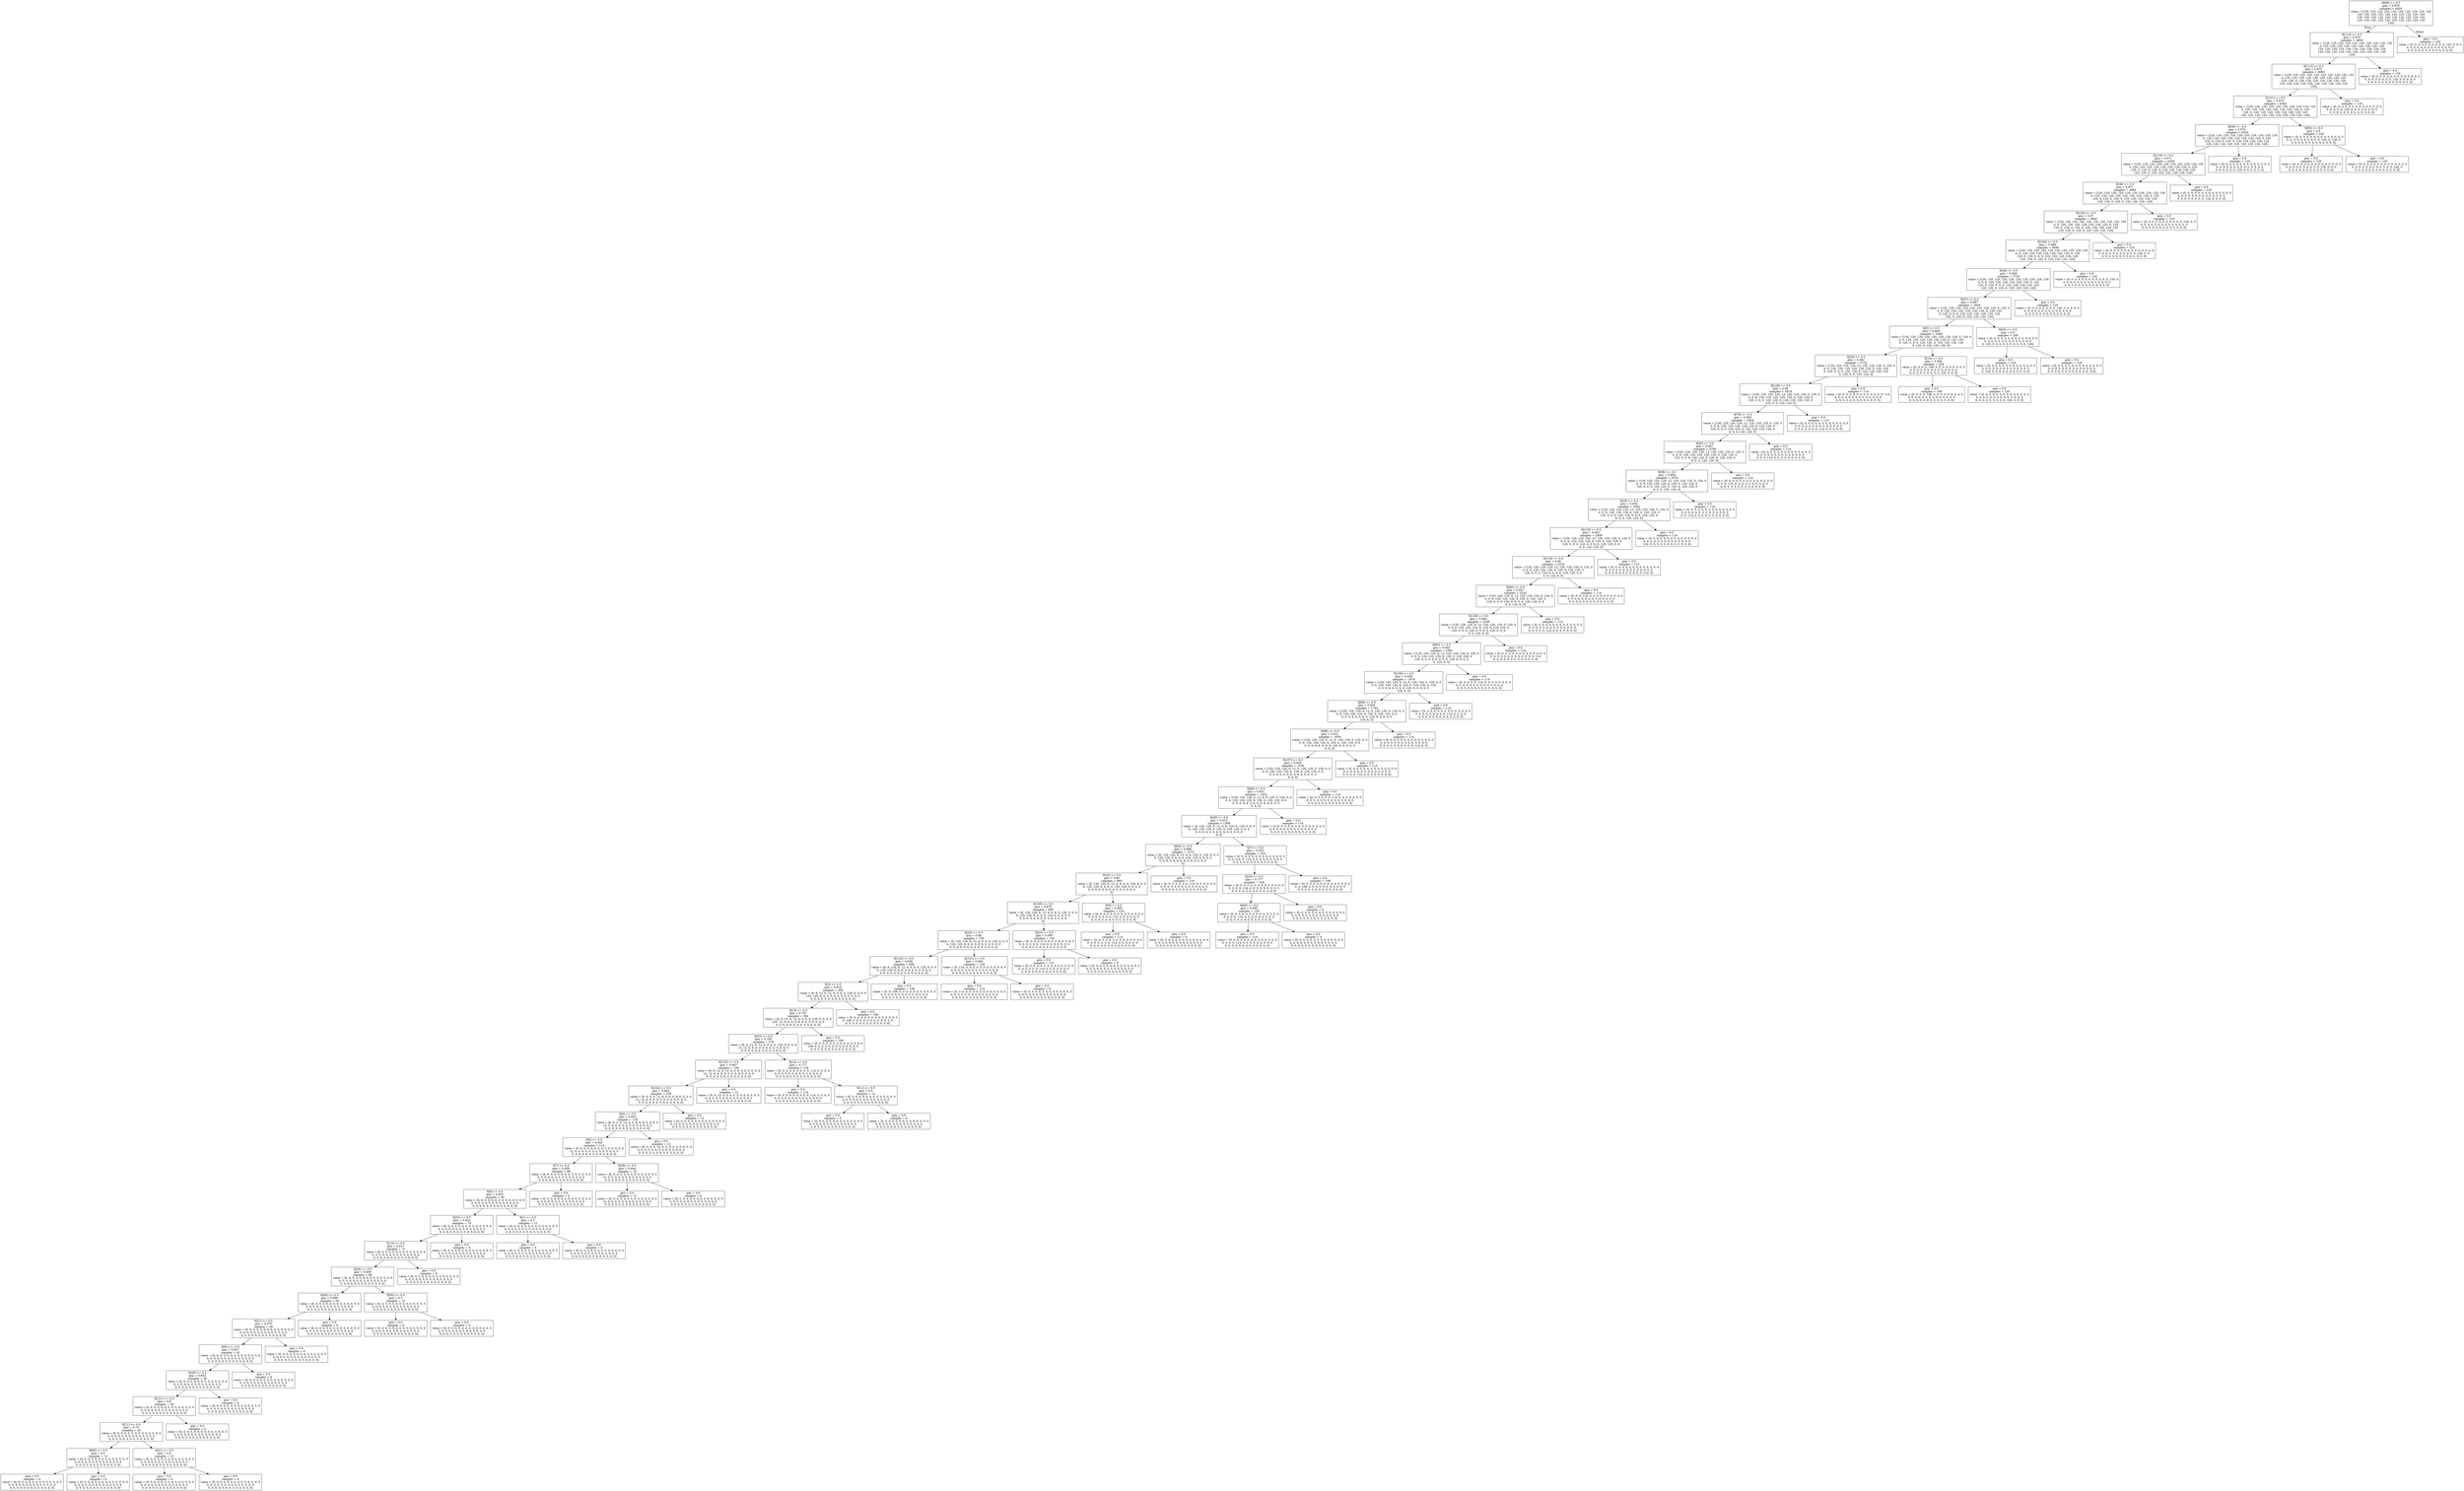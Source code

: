 digraph Tree {
node [shape=box] ;
0 [label="X[88] <= 0.5\ngini = 0.976\nsamples = 4920\nvalue = [120, 120, 120, 120, 120, 120, 120, 120, 120, 120\n120, 120, 120, 120, 120, 120, 120, 120, 120, 120\n120, 120, 120, 120, 120, 120, 120, 120, 120, 120\n120, 120, 120, 120, 120, 120, 120, 120, 120, 120\n120]"] ;
1 [label="X[114] <= 0.5\ngini = 0.975\nsamples = 4800\nvalue = [120, 120, 120, 120, 120, 120, 120, 120, 120, 120\n0, 120, 120, 120, 120, 120, 120, 120, 120, 120\n120, 120, 120, 120, 120, 120, 120, 120, 120, 120\n120, 120, 120, 120, 120, 120, 120, 120, 120, 120\n120]"] ;
0 -> 1 [labeldistance=2.5, labelangle=45, headlabel="True"] ;
2 [label="X[112] <= 0.5\ngini = 0.974\nsamples = 4680\nvalue = [120, 120, 120, 120, 120, 120, 120, 120, 120, 120\n0, 120, 120, 120, 120, 120, 120, 120, 120, 120\n120, 120, 0, 120, 120, 120, 120, 120, 120, 120\n120, 120, 120, 120, 120, 120, 120, 120, 120, 120\n120]"] ;
1 -> 2 ;
3 [label="X[101] <= 0.5\ngini = 0.974\nsamples = 4560\nvalue = [120, 120, 120, 120, 120, 120, 120, 120, 120, 120\n0, 120, 120, 120, 120, 120, 120, 120, 120, 0, 120\n120, 0, 120, 120, 120, 120, 120, 120, 120, 120\n120, 120, 120, 120, 120, 120, 120, 120, 120, 120]"] ;
2 -> 3 ;
4 [label="X[58] <= 0.5\ngini = 0.972\nsamples = 4320\nvalue = [120, 120, 120, 120, 120, 120, 120, 120, 120, 120\n0, 120, 120, 120, 120, 120, 120, 120, 120, 0, 120\n120, 0, 120, 0, 120, 0, 120, 120, 120, 120, 120\n120, 120, 120, 120, 120, 120, 120, 120, 120]"] ;
3 -> 4 ;
5 [label="X[118] <= 0.5\ngini = 0.971\nsamples = 4200\nvalue = [120, 120, 120, 120, 120, 120, 120, 120, 120, 120\n0, 120, 120, 120, 120, 120, 120, 120, 120, 0, 120\n120, 0, 120, 0, 120, 0, 120, 120, 120, 120, 120\n120, 120, 0, 120, 120, 120, 120, 120, 120]"] ;
4 -> 5 ;
6 [label="X[36] <= 0.5\ngini = 0.971\nsamples = 4080\nvalue = [120, 120, 120, 120, 120, 120, 120, 120, 120, 120\n0, 120, 120, 120, 120, 120, 120, 120, 120, 0, 120\n120, 0, 120, 0, 120, 0, 120, 120, 120, 120, 120\n120, 120, 0, 120, 0, 120, 120, 120, 120]"] ;
5 -> 6 ;
7 [label="X[120] <= 0.5\ngini = 0.97\nsamples = 3960\nvalue = [120, 120, 120, 120, 120, 120, 120, 120, 120, 120\n0, 0, 120, 120, 120, 120, 120, 120, 120, 0, 120\n120, 0, 120, 0, 120, 0, 120, 120, 120, 120, 120\n120, 120, 0, 120, 0, 120, 120, 120, 120]"] ;
6 -> 7 ;
8 [label="X[104] <= 0.5\ngini = 0.969\nsamples = 3840\nvalue = [120, 120, 120, 120, 120, 120, 120, 120, 120, 120\n0, 0, 120, 120, 120, 120, 120, 120, 120, 0, 120\n120, 0, 120, 0, 0, 0, 120, 120, 120, 120, 120\n120, 120, 0, 120, 0, 120, 120, 120, 120]"] ;
7 -> 8 ;
9 [label="X[48] <= 0.5\ngini = 0.968\nsamples = 3720\nvalue = [120, 120, 120, 120, 120, 120, 120, 120, 120, 120\n0, 0, 0, 120, 120, 120, 120, 120, 120, 0, 120\n120, 0, 120, 0, 0, 0, 120, 120, 120, 120, 120\n120, 120, 0, 120, 0, 120, 120, 120, 120]"] ;
8 -> 9 ;
10 [label="X[97] <= 0.5\ngini = 0.967\nsamples = 3600\nvalue = [120, 120, 120, 120, 120, 120, 120, 120, 0, 120, 0\n0, 0, 120, 120, 120, 120, 120, 120, 0, 120, 120\n0, 120, 0, 0, 0, 120, 120, 120, 120, 120, 120\n120, 0, 120, 0, 120, 120, 120, 120]"] ;
9 -> 10 ;
11 [label="X[5] <= 0.5\ngini = 0.964\nsamples = 3360\nvalue = [120, 120, 120, 120, 120, 120, 120, 120, 0, 120, 0\n0, 0, 120, 120, 120, 120, 120, 120, 0, 120, 120\n0, 120, 0, 0, 0, 120, 120, 0, 120, 120, 120, 120\n0, 120, 0, 120, 120, 120, 0]"] ;
10 -> 11 ;
12 [label="X[59] <= 0.5\ngini = 0.962\nsamples = 3132\nvalue = [120, 120, 120, 120, 12, 120, 120, 120, 0, 120, 0\n0, 0, 120, 120, 120, 120, 120, 120, 0, 120, 120\n0, 120, 0, 0, 0, 120, 120, 0, 120, 120, 120, 120\n0, 120, 0, 0, 120, 120, 0]"] ;
11 -> 12 ;
13 [label="X[128] <= 0.5\ngini = 0.96\nsamples = 3018\nvalue = [120, 120, 120, 120, 12, 120, 120, 120, 0, 120, 0\n0, 0, 6, 120, 120, 120, 120, 120, 0, 120, 120, 0\n120, 0, 0, 0, 120, 120, 0, 120, 120, 120, 120, 0\n120, 0, 0, 120, 120, 0]"] ;
12 -> 13 ;
14 [label="X[79] <= 0.5\ngini = 0.959\nsamples = 2904\nvalue = [120, 120, 120, 120, 12, 120, 120, 120, 0, 120, 0\n0, 0, 6, 120, 120, 120, 120, 120, 0, 120, 120, 0\n120, 0, 0, 0, 120, 120, 0, 120, 120, 120, 120, 0\n6, 0, 0, 120, 120, 0]"] ;
13 -> 14 ;
15 [label="X[40] <= 0.5\ngini = 0.957\nsamples = 2790\nvalue = [120, 120, 120, 120, 12, 120, 120, 120, 0, 120, 0\n0, 0, 6, 120, 120, 120, 120, 120, 0, 120, 120, 0\n120, 0, 0, 0, 120, 120, 0, 120, 6, 120, 120, 0\n6, 0, 0, 120, 120, 0]"] ;
14 -> 15 ;
16 [label="X[96] <= 0.5\ngini = 0.956\nsamples = 2676\nvalue = [120, 120, 120, 120, 12, 120, 120, 120, 0, 120, 0\n0, 0, 6, 120, 120, 120, 6, 120, 0, 120, 120, 0\n120, 0, 0, 0, 120, 120, 0, 120, 6, 120, 120, 0\n6, 0, 0, 120, 120, 0]"] ;
15 -> 16 ;
17 [label="X[19] <= 0.5\ngini = 0.954\nsamples = 2562\nvalue = [120, 120, 120, 120, 12, 120, 120, 120, 0, 120, 0\n0, 0, 6, 120, 120, 120, 6, 120, 0, 120, 120, 0\n120, 0, 0, 0, 120, 120, 0, 6, 6, 120, 120, 0\n6, 0, 0, 120, 120, 0]"] ;
16 -> 17 ;
18 [label="X[119] <= 0.5\ngini = 0.952\nsamples = 2448\nvalue = [120, 120, 120, 120, 12, 120, 120, 120, 0, 120, 0\n0, 0, 6, 120, 120, 120, 6, 120, 0, 120, 120, 0\n120, 0, 0, 0, 120, 6, 0, 6, 6, 120, 120, 0, 6\n0, 0, 120, 120, 0]"] ;
17 -> 18 ;
19 [label="X[116] <= 0.5\ngini = 0.95\nsamples = 2334\nvalue = [120, 120, 120, 120, 12, 120, 120, 120, 0, 120, 0\n0, 0, 6, 120, 120, 120, 6, 120, 0, 120, 120, 0\n120, 0, 0, 0, 120, 6, 0, 6, 6, 120, 120, 0, 6\n0, 0, 120, 6, 0]"] ;
18 -> 19 ;
20 [label="X[92] <= 0.5\ngini = 0.947\nsamples = 2220\nvalue = [120, 120, 120, 6, 12, 120, 120, 120, 0, 120, 0\n0, 0, 6, 120, 120, 120, 6, 120, 0, 120, 120, 0\n120, 0, 0, 0, 120, 6, 0, 6, 6, 120, 120, 0, 6\n0, 0, 120, 6, 0]"] ;
19 -> 20 ;
21 [label="X[129] <= 0.5\ngini = 0.945\nsamples = 2106\nvalue = [120, 120, 120, 6, 12, 120, 120, 120, 0, 120, 0\n0, 0, 6, 120, 120, 120, 6, 120, 0, 120, 120, 0\n120, 0, 0, 0, 120, 6, 0, 6, 6, 120, 6, 0, 6\n0, 0, 120, 6, 0]"] ;
20 -> 21 ;
22 [label="X[83] <= 0.5\ngini = 0.942\nsamples = 1992\nvalue = [120, 120, 120, 6, 12, 120, 120, 120, 0, 120, 0\n0, 0, 6, 120, 120, 120, 6, 120, 0, 120, 120, 0\n120, 0, 0, 0, 6, 6, 0, 6, 6, 120, 6, 0, 6, 0\n0, 120, 6, 0]"] ;
21 -> 22 ;
23 [label="X[109] <= 0.5\ngini = 0.939\nsamples = 1878\nvalue = [120, 120, 120, 6, 12, 6, 120, 120, 0, 120, 0, 0\n0, 6, 120, 120, 120, 6, 120, 0, 120, 120, 0, 120\n0, 0, 0, 6, 6, 0, 6, 6, 120, 6, 0, 6, 0, 0\n120, 6, 0]"] ;
22 -> 23 ;
24 [label="X[89] <= 0.5\ngini = 0.935\nsamples = 1764\nvalue = [120, 120, 120, 6, 12, 6, 120, 120, 0, 120, 0, 0\n0, 6, 120, 120, 120, 6, 120, 0, 120, 120, 0, 6\n0, 0, 0, 6, 6, 0, 6, 6, 120, 6, 0, 6, 0, 0\n120, 6, 0]"] ;
23 -> 24 ;
25 [label="X[98] <= 0.5\ngini = 0.931\nsamples = 1650\nvalue = [120, 120, 120, 6, 12, 6, 120, 120, 0, 120, 0, 0\n0, 6, 120, 120, 120, 6, 120, 0, 120, 120, 0, 6\n0, 0, 0, 6, 6, 0, 6, 6, 120, 6, 0, 6, 0, 0\n6, 6, 0]"] ;
24 -> 25 ;
26 [label="X[107] <= 0.5\ngini = 0.926\nsamples = 1536\nvalue = [120, 120, 120, 6, 12, 6, 120, 120, 0, 120, 0, 0\n0, 6, 120, 120, 120, 6, 120, 0, 120, 120, 0, 6\n0, 0, 0, 6, 6, 0, 6, 6, 6, 6, 0, 6, 0, 0\n6, 6, 0]"] ;
25 -> 26 ;
27 [label="X[86] <= 0.5\ngini = 0.921\nsamples = 1422\nvalue = [120, 120, 120, 6, 12, 6, 6, 120, 0, 120, 0, 0\n0, 6, 120, 120, 120, 6, 120, 0, 120, 120, 0, 6\n0, 0, 0, 6, 6, 0, 6, 6, 6, 6, 0, 6, 0, 0\n6, 6, 0]"] ;
26 -> 27 ;
28 [label="X[56] <= 0.5\ngini = 0.915\nsamples = 1308\nvalue = [6, 120, 120, 6, 12, 6, 6, 120, 0, 120, 0, 0, 0\n6, 120, 120, 120, 6, 120, 0, 120, 120, 0, 6, 0\n0, 0, 6, 6, 0, 6, 6, 6, 6, 0, 6, 0, 0, 6\n6, 0]"] ;
27 -> 28 ;
29 [label="X[64] <= 0.5\ngini = 0.899\nsamples = 1074\nvalue = [6, 120, 120, 6, 12, 6, 6, 120, 0, 120, 0, 0, 0\n6, 120, 120, 6, 6, 6, 0, 120, 120, 0, 0, 0, 0\n0, 6, 6, 0, 6, 6, 6, 6, 0, 6, 0, 0, 6, 6\n0]"] ;
28 -> 29 ;
30 [label="X[33] <= 0.5\ngini = 0.89\nsamples = 960\nvalue = [6, 120, 120, 6, 12, 6, 6, 6, 0, 120, 0, 0, 0\n6, 120, 120, 6, 6, 6, 0, 120, 120, 0, 0, 0, 0\n0, 6, 6, 0, 6, 6, 6, 6, 0, 6, 0, 0, 6, 6\n0]"] ;
29 -> 30 ;
31 [label="X[106] <= 0.5\ngini = 0.876\nsamples = 840\nvalue = [6, 120, 120, 6, 12, 6, 6, 6, 0, 120, 0, 0, 0\n6, 120, 120, 6, 6, 6, 0, 120, 6, 0, 0, 0, 0\n0, 6, 0, 0, 6, 6, 6, 6, 0, 6, 0, 0, 6, 6\n0]"] ;
30 -> 31 ;
32 [label="X[25] <= 0.5\ngini = 0.86\nsamples = 720\nvalue = [6, 120, 120, 6, 12, 6, 0, 6, 0, 120, 0, 0, 0\n6, 120, 120, 6, 6, 6, 0, 6, 6, 0, 0, 0, 0, 0\n6, 0, 0, 6, 6, 6, 6, 0, 6, 0, 0, 6, 6, 0]"] ;
31 -> 32 ;
33 [label="X[124] <= 0.5\ngini = 0.838\nsamples = 600\nvalue = [6, 6, 120, 6, 12, 6, 0, 6, 0, 120, 0, 0, 0\n6, 120, 120, 6, 6, 6, 0, 6, 6, 0, 0, 0, 0, 0\n0, 0, 0, 6, 6, 6, 6, 0, 6, 0, 0, 6, 6, 0]"] ;
32 -> 33 ;
34 [label="X[2] <= 0.5\ngini = 0.818\nsamples = 492\nvalue = [6, 6, 12, 6, 12, 6, 0, 6, 0, 120, 0, 0, 0, 6\n120, 120, 6, 6, 6, 0, 6, 6, 0, 0, 0, 0, 0, 0\n0, 0, 6, 6, 6, 6, 0, 6, 0, 0, 6, 6, 0]"] ;
33 -> 34 ;
35 [label="X[13] <= 0.5\ngini = 0.797\nsamples = 384\nvalue = [6, 6, 12, 6, 12, 6, 0, 6, 0, 120, 0, 0, 0, 6\n120, 12, 6, 6, 6, 0, 6, 6, 0, 0, 0, 0, 0, 0\n0, 0, 6, 6, 6, 6, 0, 6, 0, 0, 6, 6, 0]"] ;
34 -> 35 ;
36 [label="X[43] <= 0.5\ngini = 0.795\nsamples = 276\nvalue = [6, 6, 12, 6, 12, 6, 0, 6, 0, 120, 0, 0, 0, 6\n12, 12, 6, 6, 6, 0, 6, 6, 0, 0, 0, 0, 0, 0\n0, 0, 6, 6, 6, 6, 0, 6, 0, 0, 6, 6, 0]"] ;
35 -> 36 ;
37 [label="X[123] <= 0.5\ngini = 0.947\nsamples = 150\nvalue = [6, 6, 12, 6, 12, 6, 0, 6, 0, 6, 0, 0, 0, 6\n12, 12, 6, 6, 6, 0, 0, 0, 0, 0, 0, 0, 0, 0\n0, 0, 6, 6, 6, 6, 0, 6, 0, 0, 6, 6, 0]"] ;
36 -> 37 ;
38 [label="X[102] <= 0.5\ngini = 0.945\nsamples = 138\nvalue = [6, 6, 0, 6, 12, 6, 0, 6, 0, 6, 0, 0, 0, 6\n12, 12, 6, 6, 6, 0, 0, 0, 0, 0, 0, 0, 0, 0\n0, 0, 6, 6, 6, 6, 0, 6, 0, 0, 6, 6, 0]"] ;
37 -> 38 ;
39 [label="X[3] <= 0.5\ngini = 0.943\nsamples = 126\nvalue = [6, 6, 0, 6, 12, 6, 0, 6, 0, 6, 0, 0, 0, 6\n12, 0, 6, 6, 6, 0, 0, 0, 0, 0, 0, 0, 0, 0\n0, 0, 6, 6, 6, 6, 0, 6, 0, 0, 6, 6, 0]"] ;
38 -> 39 ;
40 [label="X[0] <= 0.5\ngini = 0.942\nsamples = 114\nvalue = [6, 6, 0, 6, 0, 6, 0, 6, 0, 6, 0, 0, 0, 6\n12, 0, 6, 6, 6, 0, 0, 0, 0, 0, 0, 0, 0, 0\n0, 0, 6, 6, 6, 6, 0, 6, 0, 0, 6, 6, 0]"] ;
39 -> 40 ;
41 [label="X[7] <= 0.5\ngini = 0.938\nsamples = 96\nvalue = [6, 6, 0, 6, 0, 6, 0, 6, 0, 0, 0, 0, 0, 6\n0, 0, 6, 6, 6, 0, 0, 0, 0, 0, 0, 0, 0, 0\n0, 0, 6, 6, 6, 6, 0, 6, 0, 0, 6, 6, 0]"] ;
40 -> 41 ;
42 [label="X[6] <= 0.5\ngini = 0.933\nsamples = 90\nvalue = [6, 6, 0, 6, 0, 6, 0, 6, 0, 0, 0, 0, 0, 6\n0, 0, 0, 6, 6, 0, 0, 0, 0, 0, 0, 0, 0, 0\n0, 0, 6, 6, 6, 6, 0, 6, 0, 0, 6, 6, 0]"] ;
41 -> 42 ;
43 [label="X[32] <= 0.5\ngini = 0.923\nsamples = 78\nvalue = [6, 6, 0, 6, 0, 6, 0, 6, 0, 0, 0, 0, 0, 6\n0, 0, 0, 6, 6, 0, 0, 0, 0, 0, 0, 0, 0, 0\n0, 0, 6, 0, 6, 6, 0, 0, 0, 0, 6, 6, 0]"] ;
42 -> 43 ;
44 [label="X[14] <= 0.5\ngini = 0.917\nsamples = 72\nvalue = [6, 6, 0, 0, 0, 6, 0, 6, 0, 0, 0, 0, 0, 6\n0, 0, 0, 6, 6, 0, 0, 0, 0, 0, 0, 0, 0, 0\n0, 0, 6, 0, 6, 6, 0, 0, 0, 0, 6, 6, 0]"] ;
43 -> 44 ;
45 [label="X[30] <= 0.5\ngini = 0.909\nsamples = 66\nvalue = [6, 6, 0, 0, 0, 6, 0, 6, 0, 0, 0, 0, 0, 6\n0, 0, 0, 6, 6, 0, 0, 0, 0, 0, 0, 0, 0, 0\n0, 0, 6, 0, 6, 6, 0, 0, 0, 0, 6, 0, 0]"] ;
44 -> 45 ;
46 [label="X[84] <= 0.5\ngini = 0.889\nsamples = 54\nvalue = [6, 6, 0, 0, 0, 6, 0, 6, 0, 0, 0, 0, 0, 6\n0, 0, 0, 6, 6, 0, 0, 0, 0, 0, 0, 0, 0, 0\n0, 0, 0, 0, 6, 0, 0, 0, 0, 0, 6, 0, 0]"] ;
45 -> 46 ;
47 [label="X[37] <= 0.5\ngini = 0.875\nsamples = 48\nvalue = [0, 6, 0, 0, 0, 6, 0, 6, 0, 0, 0, 0, 0, 6\n0, 0, 0, 6, 6, 0, 0, 0, 0, 0, 0, 0, 0, 0\n0, 0, 0, 0, 6, 0, 0, 0, 0, 0, 6, 0, 0]"] ;
46 -> 47 ;
48 [label="X[61] <= 0.5\ngini = 0.857\nsamples = 42\nvalue = [0, 6, 0, 0, 0, 6, 0, 0, 0, 0, 0, 0, 0, 6\n0, 0, 0, 6, 6, 0, 0, 0, 0, 0, 0, 0, 0, 0\n0, 0, 0, 0, 6, 0, 0, 0, 0, 0, 6, 0, 0]"] ;
47 -> 48 ;
49 [label="X[28] <= 0.5\ngini = 0.833\nsamples = 36\nvalue = [0, 6, 0, 0, 0, 6, 0, 0, 0, 0, 0, 0, 0, 0\n0, 0, 0, 6, 6, 0, 0, 0, 0, 0, 0, 0, 0, 0\n0, 0, 0, 0, 6, 0, 0, 0, 0, 0, 6, 0, 0]"] ;
48 -> 49 ;
50 [label="X[121] <= 0.5\ngini = 0.8\nsamples = 30\nvalue = [0, 6, 0, 0, 0, 6, 0, 0, 0, 0, 0, 0, 0, 0\n0, 0, 0, 6, 0, 0, 0, 0, 0, 0, 0, 0, 0, 0\n0, 0, 0, 0, 6, 0, 0, 0, 0, 0, 6, 0, 0]"] ;
49 -> 50 ;
51 [label="X[11] <= 0.5\ngini = 0.75\nsamples = 24\nvalue = [0, 6, 0, 0, 0, 0, 0, 0, 0, 0, 0, 0, 0, 0\n0, 0, 0, 6, 0, 0, 0, 0, 0, 0, 0, 0, 0, 0\n0, 0, 0, 0, 6, 0, 0, 0, 0, 0, 6, 0, 0]"] ;
50 -> 51 ;
52 [label="X[90] <= 0.5\ngini = 0.5\nsamples = 12\nvalue = [0, 6, 0, 0, 0, 0, 0, 0, 0, 0, 0, 0, 0, 0\n0, 0, 0, 0, 0, 0, 0, 0, 0, 0, 0, 0, 0, 0\n0, 0, 0, 0, 0, 0, 0, 0, 0, 0, 6, 0, 0]"] ;
51 -> 52 ;
53 [label="gini = 0.0\nsamples = 6\nvalue = [0, 6, 0, 0, 0, 0, 0, 0, 0, 0, 0, 0, 0, 0\n0, 0, 0, 0, 0, 0, 0, 0, 0, 0, 0, 0, 0, 0\n0, 0, 0, 0, 0, 0, 0, 0, 0, 0, 0, 0, 0]"] ;
52 -> 53 ;
54 [label="gini = 0.0\nsamples = 6\nvalue = [0, 0, 0, 0, 0, 0, 0, 0, 0, 0, 0, 0, 0, 0\n0, 0, 0, 0, 0, 0, 0, 0, 0, 0, 0, 0, 0, 0\n0, 0, 0, 0, 0, 0, 0, 0, 0, 0, 6, 0, 0]"] ;
52 -> 54 ;
55 [label="X[31] <= 0.5\ngini = 0.5\nsamples = 12\nvalue = [0, 0, 0, 0, 0, 0, 0, 0, 0, 0, 0, 0, 0, 0\n0, 0, 0, 6, 0, 0, 0, 0, 0, 0, 0, 0, 0, 0\n0, 0, 0, 0, 6, 0, 0, 0, 0, 0, 0, 0, 0]"] ;
51 -> 55 ;
56 [label="gini = 0.0\nsamples = 6\nvalue = [0, 0, 0, 0, 0, 0, 0, 0, 0, 0, 0, 0, 0, 0\n0, 0, 0, 6, 0, 0, 0, 0, 0, 0, 0, 0, 0, 0\n0, 0, 0, 0, 0, 0, 0, 0, 0, 0, 0, 0, 0]"] ;
55 -> 56 ;
57 [label="gini = 0.0\nsamples = 6\nvalue = [0, 0, 0, 0, 0, 0, 0, 0, 0, 0, 0, 0, 0, 0\n0, 0, 0, 0, 0, 0, 0, 0, 0, 0, 0, 0, 0, 0\n0, 0, 0, 0, 6, 0, 0, 0, 0, 0, 0, 0, 0]"] ;
55 -> 57 ;
58 [label="gini = 0.0\nsamples = 6\nvalue = [0, 0, 0, 0, 0, 6, 0, 0, 0, 0, 0, 0, 0, 0\n0, 0, 0, 0, 0, 0, 0, 0, 0, 0, 0, 0, 0, 0\n0, 0, 0, 0, 0, 0, 0, 0, 0, 0, 0, 0, 0]"] ;
50 -> 58 ;
59 [label="gini = 0.0\nsamples = 6\nvalue = [0, 0, 0, 0, 0, 0, 0, 0, 0, 0, 0, 0, 0, 0\n0, 0, 0, 0, 6, 0, 0, 0, 0, 0, 0, 0, 0, 0\n0, 0, 0, 0, 0, 0, 0, 0, 0, 0, 0, 0, 0]"] ;
49 -> 59 ;
60 [label="gini = 0.0\nsamples = 6\nvalue = [0, 0, 0, 0, 0, 0, 0, 0, 0, 0, 0, 0, 0, 6\n0, 0, 0, 0, 0, 0, 0, 0, 0, 0, 0, 0, 0, 0\n0, 0, 0, 0, 0, 0, 0, 0, 0, 0, 0, 0, 0]"] ;
48 -> 60 ;
61 [label="gini = 0.0\nsamples = 6\nvalue = [0, 0, 0, 0, 0, 0, 0, 6, 0, 0, 0, 0, 0, 0\n0, 0, 0, 0, 0, 0, 0, 0, 0, 0, 0, 0, 0, 0\n0, 0, 0, 0, 0, 0, 0, 0, 0, 0, 0, 0, 0]"] ;
47 -> 61 ;
62 [label="gini = 0.0\nsamples = 6\nvalue = [6, 0, 0, 0, 0, 0, 0, 0, 0, 0, 0, 0, 0, 0\n0, 0, 0, 0, 0, 0, 0, 0, 0, 0, 0, 0, 0, 0\n0, 0, 0, 0, 0, 0, 0, 0, 0, 0, 0, 0, 0]"] ;
46 -> 62 ;
63 [label="X[95] <= 0.5\ngini = 0.5\nsamples = 12\nvalue = [0, 0, 0, 0, 0, 0, 0, 0, 0, 0, 0, 0, 0, 0\n0, 0, 0, 0, 0, 0, 0, 0, 0, 0, 0, 0, 0, 0\n0, 0, 6, 0, 0, 6, 0, 0, 0, 0, 0, 0, 0]"] ;
45 -> 63 ;
64 [label="gini = 0.0\nsamples = 6\nvalue = [0, 0, 0, 0, 0, 0, 0, 0, 0, 0, 0, 0, 0, 0\n0, 0, 0, 0, 0, 0, 0, 0, 0, 0, 0, 0, 0, 0\n0, 0, 0, 0, 0, 6, 0, 0, 0, 0, 0, 0, 0]"] ;
63 -> 64 ;
65 [label="gini = 0.0\nsamples = 6\nvalue = [0, 0, 0, 0, 0, 0, 0, 0, 0, 0, 0, 0, 0, 0\n0, 0, 0, 0, 0, 0, 0, 0, 0, 0, 0, 0, 0, 0\n0, 0, 6, 0, 0, 0, 0, 0, 0, 0, 0, 0, 0]"] ;
63 -> 65 ;
66 [label="gini = 0.0\nsamples = 6\nvalue = [0, 0, 0, 0, 0, 0, 0, 0, 0, 0, 0, 0, 0, 0\n0, 0, 0, 0, 0, 0, 0, 0, 0, 0, 0, 0, 0, 0\n0, 0, 0, 0, 0, 0, 0, 0, 0, 0, 0, 6, 0]"] ;
44 -> 66 ;
67 [label="gini = 0.0\nsamples = 6\nvalue = [0, 0, 0, 6, 0, 0, 0, 0, 0, 0, 0, 0, 0, 0\n0, 0, 0, 0, 0, 0, 0, 0, 0, 0, 0, 0, 0, 0\n0, 0, 0, 0, 0, 0, 0, 0, 0, 0, 0, 0, 0]"] ;
43 -> 67 ;
68 [label="X[1] <= 0.5\ngini = 0.5\nsamples = 12\nvalue = [0, 0, 0, 0, 0, 0, 0, 0, 0, 0, 0, 0, 0, 0\n0, 0, 0, 0, 0, 0, 0, 0, 0, 0, 0, 0, 0, 0\n0, 0, 0, 6, 0, 0, 0, 6, 0, 0, 0, 0, 0]"] ;
42 -> 68 ;
69 [label="gini = 0.0\nsamples = 6\nvalue = [0, 0, 0, 0, 0, 0, 0, 0, 0, 0, 0, 0, 0, 0\n0, 0, 0, 0, 0, 0, 0, 0, 0, 0, 0, 0, 0, 0\n0, 0, 0, 6, 0, 0, 0, 0, 0, 0, 0, 0, 0]"] ;
68 -> 69 ;
70 [label="gini = 0.0\nsamples = 6\nvalue = [0, 0, 0, 0, 0, 0, 0, 0, 0, 0, 0, 0, 0, 0\n0, 0, 0, 0, 0, 0, 0, 0, 0, 0, 0, 0, 0, 0\n0, 0, 0, 0, 0, 0, 0, 6, 0, 0, 0, 0, 0]"] ;
68 -> 70 ;
71 [label="gini = 0.0\nsamples = 6\nvalue = [0, 0, 0, 0, 0, 0, 0, 0, 0, 0, 0, 0, 0, 0\n0, 0, 6, 0, 0, 0, 0, 0, 0, 0, 0, 0, 0, 0\n0, 0, 0, 0, 0, 0, 0, 0, 0, 0, 0, 0, 0]"] ;
41 -> 71 ;
72 [label="X[39] <= 0.5\ngini = 0.444\nsamples = 18\nvalue = [0, 0, 0, 0, 0, 0, 0, 0, 0, 6, 0, 0, 0, 0\n12, 0, 0, 0, 0, 0, 0, 0, 0, 0, 0, 0, 0, 0\n0, 0, 0, 0, 0, 0, 0, 0, 0, 0, 0, 0, 0]"] ;
40 -> 72 ;
73 [label="gini = 0.0\nsamples = 12\nvalue = [0, 0, 0, 0, 0, 0, 0, 0, 0, 0, 0, 0, 0, 0\n12, 0, 0, 0, 0, 0, 0, 0, 0, 0, 0, 0, 0, 0\n0, 0, 0, 0, 0, 0, 0, 0, 0, 0, 0, 0, 0]"] ;
72 -> 73 ;
74 [label="gini = 0.0\nsamples = 6\nvalue = [0, 0, 0, 0, 0, 0, 0, 0, 0, 6, 0, 0, 0, 0\n0, 0, 0, 0, 0, 0, 0, 0, 0, 0, 0, 0, 0, 0\n0, 0, 0, 0, 0, 0, 0, 0, 0, 0, 0, 0, 0]"] ;
72 -> 74 ;
75 [label="gini = 0.0\nsamples = 12\nvalue = [0, 0, 0, 0, 12, 0, 0, 0, 0, 0, 0, 0, 0, 0\n0, 0, 0, 0, 0, 0, 0, 0, 0, 0, 0, 0, 0, 0\n0, 0, 0, 0, 0, 0, 0, 0, 0, 0, 0, 0, 0]"] ;
39 -> 75 ;
76 [label="gini = 0.0\nsamples = 12\nvalue = [0, 0, 0, 0, 0, 0, 0, 0, 0, 0, 0, 0, 0, 0\n0, 12, 0, 0, 0, 0, 0, 0, 0, 0, 0, 0, 0, 0\n0, 0, 0, 0, 0, 0, 0, 0, 0, 0, 0, 0, 0]"] ;
38 -> 76 ;
77 [label="gini = 0.0\nsamples = 12\nvalue = [0, 0, 12, 0, 0, 0, 0, 0, 0, 0, 0, 0, 0, 0\n0, 0, 0, 0, 0, 0, 0, 0, 0, 0, 0, 0, 0, 0\n0, 0, 0, 0, 0, 0, 0, 0, 0, 0, 0, 0, 0]"] ;
37 -> 77 ;
78 [label="X[14] <= 0.5\ngini = 0.177\nsamples = 126\nvalue = [0, 0, 0, 0, 0, 0, 0, 0, 0, 114, 0, 0, 0, 0\n0, 0, 0, 0, 0, 0, 6, 6, 0, 0, 0, 0, 0, 0\n0, 0, 0, 0, 0, 0, 0, 0, 0, 0, 0, 0, 0]"] ;
36 -> 78 ;
79 [label="gini = 0.0\nsamples = 114\nvalue = [0, 0, 0, 0, 0, 0, 0, 0, 0, 114, 0, 0, 0, 0\n0, 0, 0, 0, 0, 0, 0, 0, 0, 0, 0, 0, 0, 0\n0, 0, 0, 0, 0, 0, 0, 0, 0, 0, 0, 0, 0]"] ;
78 -> 79 ;
80 [label="X[11] <= 0.5\ngini = 0.5\nsamples = 12\nvalue = [0, 0, 0, 0, 0, 0, 0, 0, 0, 0, 0, 0, 0, 0\n0, 0, 0, 0, 0, 0, 6, 6, 0, 0, 0, 0, 0, 0\n0, 0, 0, 0, 0, 0, 0, 0, 0, 0, 0, 0, 0]"] ;
78 -> 80 ;
81 [label="gini = 0.0\nsamples = 6\nvalue = [0, 0, 0, 0, 0, 0, 0, 0, 0, 0, 0, 0, 0, 0\n0, 0, 0, 0, 0, 0, 6, 0, 0, 0, 0, 0, 0, 0\n0, 0, 0, 0, 0, 0, 0, 0, 0, 0, 0, 0, 0]"] ;
80 -> 81 ;
82 [label="gini = 0.0\nsamples = 6\nvalue = [0, 0, 0, 0, 0, 0, 0, 0, 0, 0, 0, 0, 0, 0\n0, 0, 0, 0, 0, 0, 0, 6, 0, 0, 0, 0, 0, 0\n0, 0, 0, 0, 0, 0, 0, 0, 0, 0, 0, 0, 0]"] ;
80 -> 82 ;
83 [label="gini = 0.0\nsamples = 108\nvalue = [0, 0, 0, 0, 0, 0, 0, 0, 0, 0, 0, 0, 0, 0\n108, 0, 0, 0, 0, 0, 0, 0, 0, 0, 0, 0, 0, 0\n0, 0, 0, 0, 0, 0, 0, 0, 0, 0, 0, 0, 0]"] ;
35 -> 83 ;
84 [label="gini = 0.0\nsamples = 108\nvalue = [0, 0, 0, 0, 0, 0, 0, 0, 0, 0, 0, 0, 0, 0\n0, 108, 0, 0, 0, 0, 0, 0, 0, 0, 0, 0, 0, 0\n0, 0, 0, 0, 0, 0, 0, 0, 0, 0, 0, 0, 0]"] ;
34 -> 84 ;
85 [label="gini = 0.0\nsamples = 108\nvalue = [0, 0, 108, 0, 0, 0, 0, 0, 0, 0, 0, 0, 0, 0\n0, 0, 0, 0, 0, 0, 0, 0, 0, 0, 0, 0, 0, 0\n0, 0, 0, 0, 0, 0, 0, 0, 0, 0, 0, 0, 0]"] ;
33 -> 85 ;
86 [label="X[131] <= 0.5\ngini = 0.095\nsamples = 120\nvalue = [0, 114, 0, 0, 0, 0, 0, 0, 0, 0, 0, 0, 0, 0\n0, 0, 0, 0, 0, 0, 0, 0, 0, 0, 0, 0, 0, 6\n0, 0, 0, 0, 0, 0, 0, 0, 0, 0, 0, 0, 0]"] ;
32 -> 86 ;
87 [label="gini = 0.0\nsamples = 114\nvalue = [0, 114, 0, 0, 0, 0, 0, 0, 0, 0, 0, 0, 0, 0\n0, 0, 0, 0, 0, 0, 0, 0, 0, 0, 0, 0, 0, 0\n0, 0, 0, 0, 0, 0, 0, 0, 0, 0, 0, 0, 0]"] ;
86 -> 87 ;
88 [label="gini = 0.0\nsamples = 6\nvalue = [0, 0, 0, 0, 0, 0, 0, 0, 0, 0, 0, 0, 0, 0\n0, 0, 0, 0, 0, 0, 0, 0, 0, 0, 0, 0, 0, 6\n0, 0, 0, 0, 0, 0, 0, 0, 0, 0, 0, 0, 0]"] ;
86 -> 88 ;
89 [label="X[25] <= 0.5\ngini = 0.095\nsamples = 120\nvalue = [0, 0, 0, 0, 0, 0, 6, 0, 0, 0, 0, 0, 0, 0\n0, 0, 0, 0, 0, 0, 114, 0, 0, 0, 0, 0, 0, 0\n0, 0, 0, 0, 0, 0, 0, 0, 0, 0, 0, 0, 0]"] ;
31 -> 89 ;
90 [label="gini = 0.0\nsamples = 114\nvalue = [0, 0, 0, 0, 0, 0, 0, 0, 0, 0, 0, 0, 0, 0\n0, 0, 0, 0, 0, 0, 114, 0, 0, 0, 0, 0, 0, 0\n0, 0, 0, 0, 0, 0, 0, 0, 0, 0, 0, 0, 0]"] ;
89 -> 90 ;
91 [label="gini = 0.0\nsamples = 6\nvalue = [0, 0, 0, 0, 0, 0, 6, 0, 0, 0, 0, 0, 0, 0\n0, 0, 0, 0, 0, 0, 0, 0, 0, 0, 0, 0, 0, 0\n0, 0, 0, 0, 0, 0, 0, 0, 0, 0, 0, 0, 0]"] ;
89 -> 91 ;
92 [label="X[0] <= 0.5\ngini = 0.095\nsamples = 120\nvalue = [0, 0, 0, 0, 0, 0, 0, 0, 0, 0, 0, 0, 0, 0\n0, 0, 0, 0, 0, 0, 0, 114, 0, 0, 0, 0, 0, 0\n6, 0, 0, 0, 0, 0, 0, 0, 0, 0, 0, 0, 0]"] ;
30 -> 92 ;
93 [label="gini = 0.0\nsamples = 114\nvalue = [0, 0, 0, 0, 0, 0, 0, 0, 0, 0, 0, 0, 0, 0\n0, 0, 0, 0, 0, 0, 0, 114, 0, 0, 0, 0, 0, 0\n0, 0, 0, 0, 0, 0, 0, 0, 0, 0, 0, 0, 0]"] ;
92 -> 93 ;
94 [label="gini = 0.0\nsamples = 6\nvalue = [0, 0, 0, 0, 0, 0, 0, 0, 0, 0, 0, 0, 0, 0\n0, 0, 0, 0, 0, 0, 0, 0, 0, 0, 0, 0, 0, 0\n6, 0, 0, 0, 0, 0, 0, 0, 0, 0, 0, 0, 0]"] ;
92 -> 94 ;
95 [label="gini = 0.0\nsamples = 114\nvalue = [0, 0, 0, 0, 0, 0, 0, 114, 0, 0, 0, 0, 0, 0\n0, 0, 0, 0, 0, 0, 0, 0, 0, 0, 0, 0, 0, 0\n0, 0, 0, 0, 0, 0, 0, 0, 0, 0, 0, 0, 0]"] ;
29 -> 95 ;
96 [label="X[7] <= 0.5\ngini = 0.525\nsamples = 234\nvalue = [0, 0, 0, 0, 0, 0, 0, 0, 0, 0, 0, 0, 0, 0\n0, 0, 114, 0, 114, 0, 0, 0, 0, 6, 0, 0, 0, 0\n0, 0, 0, 0, 0, 0, 0, 0, 0, 0, 0, 0, 0]"] ;
28 -> 96 ;
97 [label="X[24] <= 0.5\ngini = 0.177\nsamples = 126\nvalue = [0, 0, 0, 0, 0, 0, 0, 0, 0, 0, 0, 0, 0, 0\n0, 0, 6, 0, 114, 0, 0, 0, 0, 6, 0, 0, 0, 0\n0, 0, 0, 0, 0, 0, 0, 0, 0, 0, 0, 0, 0]"] ;
96 -> 97 ;
98 [label="X[64] <= 0.5\ngini = 0.095\nsamples = 120\nvalue = [0, 0, 0, 0, 0, 0, 0, 0, 0, 0, 0, 0, 0, 0\n0, 0, 0, 0, 114, 0, 0, 0, 0, 6, 0, 0, 0, 0\n0, 0, 0, 0, 0, 0, 0, 0, 0, 0, 0, 0, 0]"] ;
97 -> 98 ;
99 [label="gini = 0.0\nsamples = 114\nvalue = [0, 0, 0, 0, 0, 0, 0, 0, 0, 0, 0, 0, 0, 0\n0, 0, 0, 0, 114, 0, 0, 0, 0, 0, 0, 0, 0, 0\n0, 0, 0, 0, 0, 0, 0, 0, 0, 0, 0, 0, 0]"] ;
98 -> 99 ;
100 [label="gini = 0.0\nsamples = 6\nvalue = [0, 0, 0, 0, 0, 0, 0, 0, 0, 0, 0, 0, 0, 0\n0, 0, 0, 0, 0, 0, 0, 0, 0, 6, 0, 0, 0, 0\n0, 0, 0, 0, 0, 0, 0, 0, 0, 0, 0, 0, 0]"] ;
98 -> 100 ;
101 [label="gini = 0.0\nsamples = 6\nvalue = [0, 0, 0, 0, 0, 0, 0, 0, 0, 0, 0, 0, 0, 0\n0, 0, 6, 0, 0, 0, 0, 0, 0, 0, 0, 0, 0, 0\n0, 0, 0, 0, 0, 0, 0, 0, 0, 0, 0, 0, 0]"] ;
97 -> 101 ;
102 [label="gini = 0.0\nsamples = 108\nvalue = [0, 0, 0, 0, 0, 0, 0, 0, 0, 0, 0, 0, 0, 0\n0, 0, 108, 0, 0, 0, 0, 0, 0, 0, 0, 0, 0, 0\n0, 0, 0, 0, 0, 0, 0, 0, 0, 0, 0, 0, 0]"] ;
96 -> 102 ;
103 [label="gini = 0.0\nsamples = 114\nvalue = [114, 0, 0, 0, 0, 0, 0, 0, 0, 0, 0, 0, 0, 0\n0, 0, 0, 0, 0, 0, 0, 0, 0, 0, 0, 0, 0, 0\n0, 0, 0, 0, 0, 0, 0, 0, 0, 0, 0, 0, 0]"] ;
27 -> 103 ;
104 [label="gini = 0.0\nsamples = 114\nvalue = [0, 0, 0, 0, 0, 0, 114, 0, 0, 0, 0, 0, 0, 0\n0, 0, 0, 0, 0, 0, 0, 0, 0, 0, 0, 0, 0, 0\n0, 0, 0, 0, 0, 0, 0, 0, 0, 0, 0, 0, 0]"] ;
26 -> 104 ;
105 [label="gini = 0.0\nsamples = 114\nvalue = [0, 0, 0, 0, 0, 0, 0, 0, 0, 0, 0, 0, 0, 0\n0, 0, 0, 0, 0, 0, 0, 0, 0, 0, 0, 0, 0, 0\n0, 0, 0, 0, 114, 0, 0, 0, 0, 0, 0, 0, 0]"] ;
25 -> 105 ;
106 [label="gini = 0.0\nsamples = 114\nvalue = [0, 0, 0, 0, 0, 0, 0, 0, 0, 0, 0, 0, 0, 0\n0, 0, 0, 0, 0, 0, 0, 0, 0, 0, 0, 0, 0, 0\n0, 0, 0, 0, 0, 0, 0, 0, 0, 0, 114, 0, 0]"] ;
24 -> 106 ;
107 [label="gini = 0.0\nsamples = 114\nvalue = [0, 0, 0, 0, 0, 0, 0, 0, 0, 0, 0, 0, 0, 0\n0, 0, 0, 0, 0, 0, 0, 0, 0, 114, 0, 0, 0, 0\n0, 0, 0, 0, 0, 0, 0, 0, 0, 0, 0, 0, 0]"] ;
23 -> 107 ;
108 [label="gini = 0.0\nsamples = 114\nvalue = [0, 0, 0, 0, 0, 114, 0, 0, 0, 0, 0, 0, 0, 0\n0, 0, 0, 0, 0, 0, 0, 0, 0, 0, 0, 0, 0, 0\n0, 0, 0, 0, 0, 0, 0, 0, 0, 0, 0, 0, 0]"] ;
22 -> 108 ;
109 [label="gini = 0.0\nsamples = 114\nvalue = [0, 0, 0, 0, 0, 0, 0, 0, 0, 0, 0, 0, 0, 0\n0, 0, 0, 0, 0, 0, 0, 0, 0, 0, 0, 0, 0, 114\n0, 0, 0, 0, 0, 0, 0, 0, 0, 0, 0, 0, 0]"] ;
21 -> 109 ;
110 [label="gini = 0.0\nsamples = 114\nvalue = [0, 0, 0, 0, 0, 0, 0, 0, 0, 0, 0, 0, 0, 0\n0, 0, 0, 0, 0, 0, 0, 0, 0, 0, 0, 0, 0, 0\n0, 0, 0, 0, 0, 114, 0, 0, 0, 0, 0, 0, 0]"] ;
20 -> 110 ;
111 [label="gini = 0.0\nsamples = 114\nvalue = [0, 0, 0, 114, 0, 0, 0, 0, 0, 0, 0, 0, 0, 0\n0, 0, 0, 0, 0, 0, 0, 0, 0, 0, 0, 0, 0, 0\n0, 0, 0, 0, 0, 0, 0, 0, 0, 0, 0, 0, 0]"] ;
19 -> 111 ;
112 [label="gini = 0.0\nsamples = 114\nvalue = [0, 0, 0, 0, 0, 0, 0, 0, 0, 0, 0, 0, 0, 0\n0, 0, 0, 0, 0, 0, 0, 0, 0, 0, 0, 0, 0, 0\n0, 0, 0, 0, 0, 0, 0, 0, 0, 0, 0, 114, 0]"] ;
18 -> 112 ;
113 [label="gini = 0.0\nsamples = 114\nvalue = [0, 0, 0, 0, 0, 0, 0, 0, 0, 0, 0, 0, 0, 0\n0, 0, 0, 0, 0, 0, 0, 0, 0, 0, 0, 0, 0, 0\n114, 0, 0, 0, 0, 0, 0, 0, 0, 0, 0, 0, 0]"] ;
17 -> 113 ;
114 [label="gini = 0.0\nsamples = 114\nvalue = [0, 0, 0, 0, 0, 0, 0, 0, 0, 0, 0, 0, 0, 0\n0, 0, 0, 0, 0, 0, 0, 0, 0, 0, 0, 0, 0, 0\n0, 0, 114, 0, 0, 0, 0, 0, 0, 0, 0, 0, 0]"] ;
16 -> 114 ;
115 [label="gini = 0.0\nsamples = 114\nvalue = [0, 0, 0, 0, 0, 0, 0, 0, 0, 0, 0, 0, 0, 0\n0, 0, 0, 114, 0, 0, 0, 0, 0, 0, 0, 0, 0, 0\n0, 0, 0, 0, 0, 0, 0, 0, 0, 0, 0, 0, 0]"] ;
15 -> 115 ;
116 [label="gini = 0.0\nsamples = 114\nvalue = [0, 0, 0, 0, 0, 0, 0, 0, 0, 0, 0, 0, 0, 0\n0, 0, 0, 0, 0, 0, 0, 0, 0, 0, 0, 0, 0, 0\n0, 0, 0, 114, 0, 0, 0, 0, 0, 0, 0, 0, 0]"] ;
14 -> 116 ;
117 [label="gini = 0.0\nsamples = 114\nvalue = [0, 0, 0, 0, 0, 0, 0, 0, 0, 0, 0, 0, 0, 0\n0, 0, 0, 0, 0, 0, 0, 0, 0, 0, 0, 0, 0, 0\n0, 0, 0, 0, 0, 0, 0, 114, 0, 0, 0, 0, 0]"] ;
13 -> 117 ;
118 [label="gini = 0.0\nsamples = 114\nvalue = [0, 0, 0, 0, 0, 0, 0, 0, 0, 0, 0, 0, 0, 114\n0, 0, 0, 0, 0, 0, 0, 0, 0, 0, 0, 0, 0, 0\n0, 0, 0, 0, 0, 0, 0, 0, 0, 0, 0, 0, 0]"] ;
12 -> 118 ;
119 [label="X[14] <= 0.5\ngini = 0.499\nsamples = 228\nvalue = [0, 0, 0, 0, 108, 0, 0, 0, 0, 0, 0, 0, 0, 0\n0, 0, 0, 0, 0, 0, 0, 0, 0, 0, 0, 0, 0, 0\n0, 0, 0, 0, 0, 0, 0, 0, 0, 120, 0, 0, 0]"] ;
11 -> 119 ;
120 [label="gini = 0.0\nsamples = 108\nvalue = [0, 0, 0, 0, 108, 0, 0, 0, 0, 0, 0, 0, 0, 0\n0, 0, 0, 0, 0, 0, 0, 0, 0, 0, 0, 0, 0, 0\n0, 0, 0, 0, 0, 0, 0, 0, 0, 0, 0, 0, 0]"] ;
119 -> 120 ;
121 [label="gini = 0.0\nsamples = 120\nvalue = [0, 0, 0, 0, 0, 0, 0, 0, 0, 0, 0, 0, 0, 0\n0, 0, 0, 0, 0, 0, 0, 0, 0, 0, 0, 0, 0, 0\n0, 0, 0, 0, 0, 0, 0, 0, 0, 120, 0, 0, 0]"] ;
119 -> 121 ;
122 [label="X[43] <= 0.5\ngini = 0.5\nsamples = 240\nvalue = [0, 0, 0, 0, 0, 0, 0, 0, 0, 0, 0, 0, 0, 0\n0, 0, 0, 0, 0, 0, 0, 0, 0, 0, 0, 0, 0, 0\n0, 120, 0, 0, 0, 0, 0, 0, 0, 0, 0, 0, 120]"] ;
10 -> 122 ;
123 [label="gini = 0.0\nsamples = 120\nvalue = [0, 0, 0, 0, 0, 0, 0, 0, 0, 0, 0, 0, 0, 0\n0, 0, 0, 0, 0, 0, 0, 0, 0, 0, 0, 0, 0, 0\n0, 120, 0, 0, 0, 0, 0, 0, 0, 0, 0, 0, 0]"] ;
122 -> 123 ;
124 [label="gini = 0.0\nsamples = 120\nvalue = [0, 0, 0, 0, 0, 0, 0, 0, 0, 0, 0, 0, 0, 0\n0, 0, 0, 0, 0, 0, 0, 0, 0, 0, 0, 0, 0, 0\n0, 0, 0, 0, 0, 0, 0, 0, 0, 0, 0, 0, 120]"] ;
122 -> 124 ;
125 [label="gini = 0.0\nsamples = 120\nvalue = [0, 0, 0, 0, 0, 0, 0, 0, 120, 0, 0, 0, 0, 0\n0, 0, 0, 0, 0, 0, 0, 0, 0, 0, 0, 0, 0, 0\n0, 0, 0, 0, 0, 0, 0, 0, 0, 0, 0, 0, 0]"] ;
9 -> 125 ;
126 [label="gini = 0.0\nsamples = 120\nvalue = [0, 0, 0, 0, 0, 0, 0, 0, 0, 0, 0, 0, 120, 0\n0, 0, 0, 0, 0, 0, 0, 0, 0, 0, 0, 0, 0, 0\n0, 0, 0, 0, 0, 0, 0, 0, 0, 0, 0, 0, 0]"] ;
8 -> 126 ;
127 [label="gini = 0.0\nsamples = 120\nvalue = [0, 0, 0, 0, 0, 0, 0, 0, 0, 0, 0, 0, 0, 0\n0, 0, 0, 0, 0, 0, 0, 0, 0, 0, 0, 120, 0, 0\n0, 0, 0, 0, 0, 0, 0, 0, 0, 0, 0, 0, 0]"] ;
7 -> 127 ;
128 [label="gini = 0.0\nsamples = 120\nvalue = [0, 0, 0, 0, 0, 0, 0, 0, 0, 0, 0, 120, 0, 0\n0, 0, 0, 0, 0, 0, 0, 0, 0, 0, 0, 0, 0, 0\n0, 0, 0, 0, 0, 0, 0, 0, 0, 0, 0, 0, 0]"] ;
6 -> 128 ;
129 [label="gini = 0.0\nsamples = 120\nvalue = [0, 0, 0, 0, 0, 0, 0, 0, 0, 0, 0, 0, 0, 0\n0, 0, 0, 0, 0, 0, 0, 0, 0, 0, 0, 0, 0, 0\n0, 0, 0, 0, 0, 0, 0, 0, 120, 0, 0, 0, 0]"] ;
5 -> 129 ;
130 [label="gini = 0.0\nsamples = 120\nvalue = [0, 0, 0, 0, 0, 0, 0, 0, 0, 0, 0, 0, 0, 0\n0, 0, 0, 0, 0, 0, 0, 0, 0, 0, 0, 0, 0, 0\n0, 0, 0, 0, 0, 0, 120, 0, 0, 0, 0, 0, 0]"] ;
4 -> 130 ;
131 [label="X[95] <= 0.5\ngini = 0.5\nsamples = 240\nvalue = [0, 0, 0, 0, 0, 0, 0, 0, 0, 0, 0, 0, 0, 0\n0, 0, 0, 0, 0, 0, 0, 0, 0, 0, 120, 0, 120, 0\n0, 0, 0, 0, 0, 0, 0, 0, 0, 0, 0, 0, 0]"] ;
3 -> 131 ;
132 [label="gini = 0.0\nsamples = 120\nvalue = [0, 0, 0, 0, 0, 0, 0, 0, 0, 0, 0, 0, 0, 0\n0, 0, 0, 0, 0, 0, 0, 0, 0, 0, 120, 0, 0, 0\n0, 0, 0, 0, 0, 0, 0, 0, 0, 0, 0, 0, 0]"] ;
131 -> 132 ;
133 [label="gini = 0.0\nsamples = 120\nvalue = [0, 0, 0, 0, 0, 0, 0, 0, 0, 0, 0, 0, 0, 0\n0, 0, 0, 0, 0, 0, 0, 0, 0, 0, 0, 0, 120, 0\n0, 0, 0, 0, 0, 0, 0, 0, 0, 0, 0, 0, 0]"] ;
131 -> 133 ;
134 [label="gini = 0.0\nsamples = 120\nvalue = [0, 0, 0, 0, 0, 0, 0, 0, 0, 0, 0, 0, 0, 0\n0, 0, 0, 0, 0, 120, 0, 0, 0, 0, 0, 0, 0, 0\n0, 0, 0, 0, 0, 0, 0, 0, 0, 0, 0, 0, 0]"] ;
2 -> 134 ;
135 [label="gini = 0.0\nsamples = 120\nvalue = [0, 0, 0, 0, 0, 0, 0, 0, 0, 0, 0, 0, 0, 0\n0, 0, 0, 0, 0, 0, 0, 0, 120, 0, 0, 0, 0, 0\n0, 0, 0, 0, 0, 0, 0, 0, 0, 0, 0, 0, 0]"] ;
1 -> 135 ;
136 [label="gini = 0.0\nsamples = 120\nvalue = [0, 0, 0, 0, 0, 0, 0, 0, 0, 0, 120, 0, 0, 0\n0, 0, 0, 0, 0, 0, 0, 0, 0, 0, 0, 0, 0, 0\n0, 0, 0, 0, 0, 0, 0, 0, 0, 0, 0, 0, 0]"] ;
0 -> 136 [labeldistance=2.5, labelangle=-45, headlabel="False"] ;
}